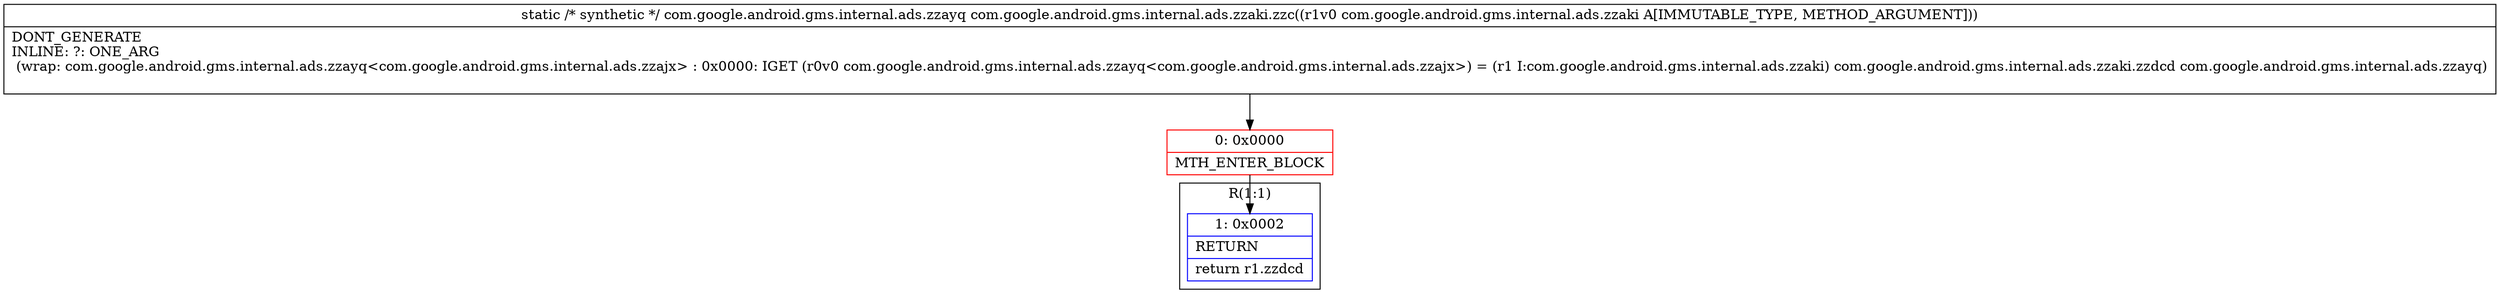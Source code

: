 digraph "CFG forcom.google.android.gms.internal.ads.zzaki.zzc(Lcom\/google\/android\/gms\/internal\/ads\/zzaki;)Lcom\/google\/android\/gms\/internal\/ads\/zzayq;" {
subgraph cluster_Region_1009156876 {
label = "R(1:1)";
node [shape=record,color=blue];
Node_1 [shape=record,label="{1\:\ 0x0002|RETURN\l|return r1.zzdcd\l}"];
}
Node_0 [shape=record,color=red,label="{0\:\ 0x0000|MTH_ENTER_BLOCK\l}"];
MethodNode[shape=record,label="{static \/* synthetic *\/ com.google.android.gms.internal.ads.zzayq com.google.android.gms.internal.ads.zzaki.zzc((r1v0 com.google.android.gms.internal.ads.zzaki A[IMMUTABLE_TYPE, METHOD_ARGUMENT]))  | DONT_GENERATE\lINLINE: ?: ONE_ARG  \l  (wrap: com.google.android.gms.internal.ads.zzayq\<com.google.android.gms.internal.ads.zzajx\> : 0x0000: IGET  (r0v0 com.google.android.gms.internal.ads.zzayq\<com.google.android.gms.internal.ads.zzajx\>) = (r1 I:com.google.android.gms.internal.ads.zzaki) com.google.android.gms.internal.ads.zzaki.zzdcd com.google.android.gms.internal.ads.zzayq)\l\l}"];
MethodNode -> Node_0;
Node_0 -> Node_1;
}

